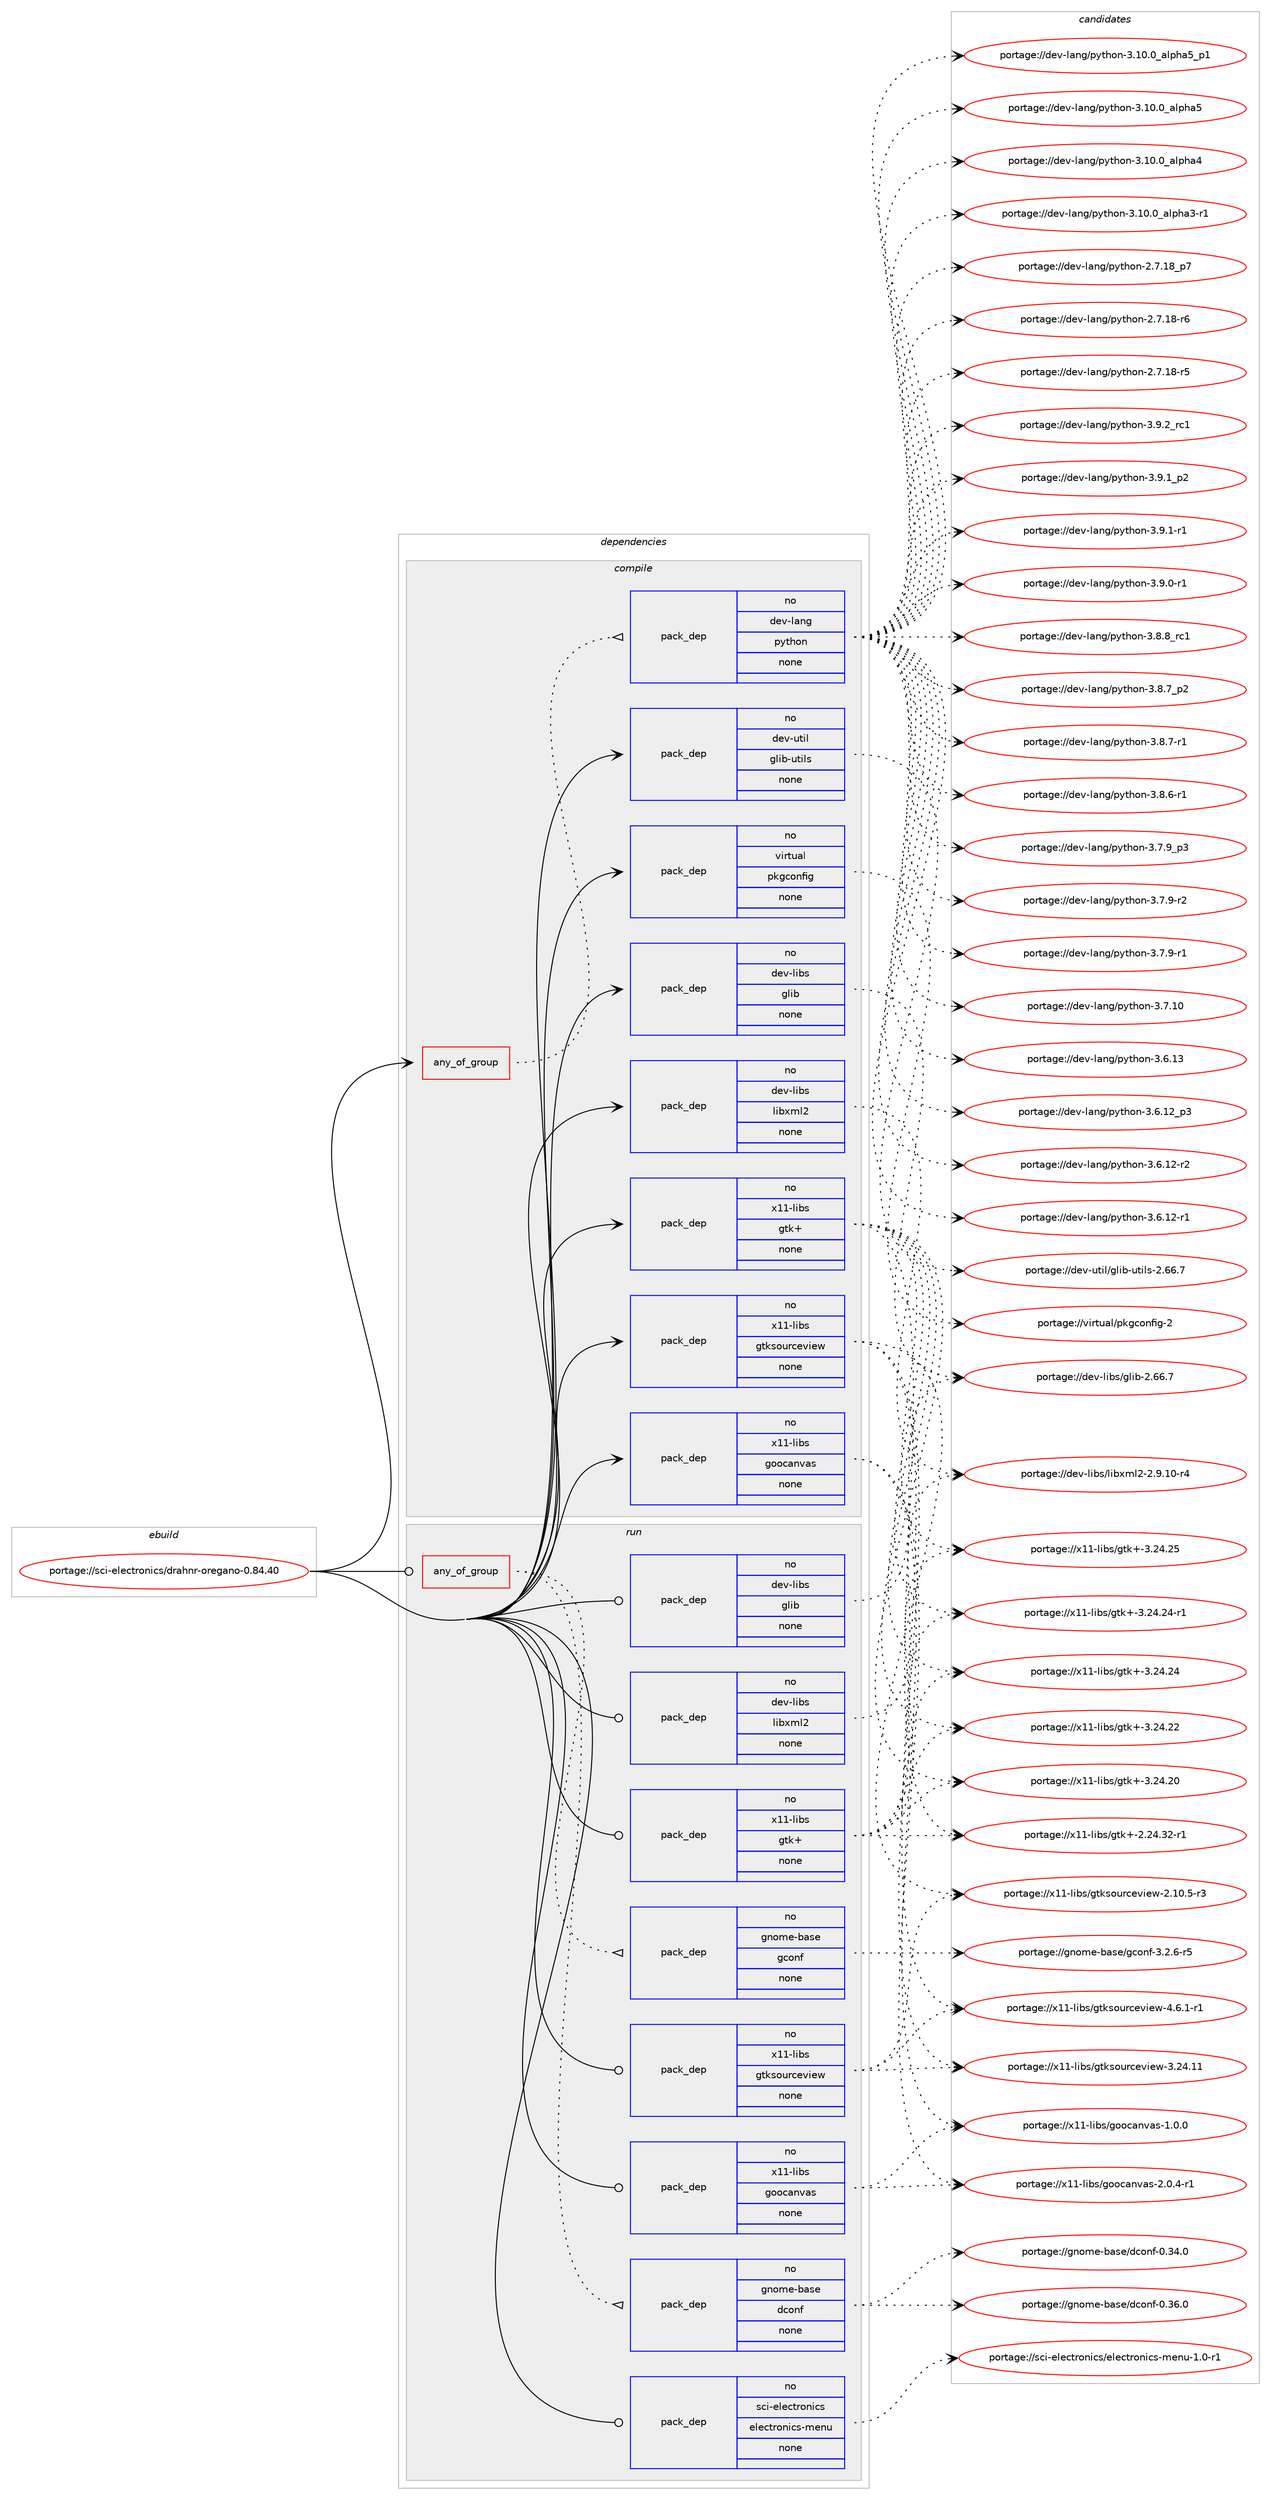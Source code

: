 digraph prolog {

# *************
# Graph options
# *************

newrank=true;
concentrate=true;
compound=true;
graph [rankdir=LR,fontname=Helvetica,fontsize=10,ranksep=1.5];#, ranksep=2.5, nodesep=0.2];
edge  [arrowhead=vee];
node  [fontname=Helvetica,fontsize=10];

# **********
# The ebuild
# **********

subgraph cluster_leftcol {
color=gray;
rank=same;
label=<<i>ebuild</i>>;
id [label="portage://sci-electronics/drahnr-oregano-0.84.40", color=red, width=4, href="../sci-electronics/drahnr-oregano-0.84.40.svg"];
}

# ****************
# The dependencies
# ****************

subgraph cluster_midcol {
color=gray;
label=<<i>dependencies</i>>;
subgraph cluster_compile {
fillcolor="#eeeeee";
style=filled;
label=<<i>compile</i>>;
subgraph any80 {
dependency10173 [label=<<TABLE BORDER="0" CELLBORDER="1" CELLSPACING="0" CELLPADDING="4"><TR><TD CELLPADDING="10">any_of_group</TD></TR></TABLE>>, shape=none, color=red];subgraph pack7315 {
dependency10174 [label=<<TABLE BORDER="0" CELLBORDER="1" CELLSPACING="0" CELLPADDING="4" WIDTH="220"><TR><TD ROWSPAN="6" CELLPADDING="30">pack_dep</TD></TR><TR><TD WIDTH="110">no</TD></TR><TR><TD>dev-lang</TD></TR><TR><TD>python</TD></TR><TR><TD>none</TD></TR><TR><TD></TD></TR></TABLE>>, shape=none, color=blue];
}
dependency10173:e -> dependency10174:w [weight=20,style="dotted",arrowhead="oinv"];
}
id:e -> dependency10173:w [weight=20,style="solid",arrowhead="vee"];
subgraph pack7316 {
dependency10175 [label=<<TABLE BORDER="0" CELLBORDER="1" CELLSPACING="0" CELLPADDING="4" WIDTH="220"><TR><TD ROWSPAN="6" CELLPADDING="30">pack_dep</TD></TR><TR><TD WIDTH="110">no</TD></TR><TR><TD>dev-libs</TD></TR><TR><TD>glib</TD></TR><TR><TD>none</TD></TR><TR><TD></TD></TR></TABLE>>, shape=none, color=blue];
}
id:e -> dependency10175:w [weight=20,style="solid",arrowhead="vee"];
subgraph pack7317 {
dependency10176 [label=<<TABLE BORDER="0" CELLBORDER="1" CELLSPACING="0" CELLPADDING="4" WIDTH="220"><TR><TD ROWSPAN="6" CELLPADDING="30">pack_dep</TD></TR><TR><TD WIDTH="110">no</TD></TR><TR><TD>dev-libs</TD></TR><TR><TD>libxml2</TD></TR><TR><TD>none</TD></TR><TR><TD></TD></TR></TABLE>>, shape=none, color=blue];
}
id:e -> dependency10176:w [weight=20,style="solid",arrowhead="vee"];
subgraph pack7318 {
dependency10177 [label=<<TABLE BORDER="0" CELLBORDER="1" CELLSPACING="0" CELLPADDING="4" WIDTH="220"><TR><TD ROWSPAN="6" CELLPADDING="30">pack_dep</TD></TR><TR><TD WIDTH="110">no</TD></TR><TR><TD>dev-util</TD></TR><TR><TD>glib-utils</TD></TR><TR><TD>none</TD></TR><TR><TD></TD></TR></TABLE>>, shape=none, color=blue];
}
id:e -> dependency10177:w [weight=20,style="solid",arrowhead="vee"];
subgraph pack7319 {
dependency10178 [label=<<TABLE BORDER="0" CELLBORDER="1" CELLSPACING="0" CELLPADDING="4" WIDTH="220"><TR><TD ROWSPAN="6" CELLPADDING="30">pack_dep</TD></TR><TR><TD WIDTH="110">no</TD></TR><TR><TD>virtual</TD></TR><TR><TD>pkgconfig</TD></TR><TR><TD>none</TD></TR><TR><TD></TD></TR></TABLE>>, shape=none, color=blue];
}
id:e -> dependency10178:w [weight=20,style="solid",arrowhead="vee"];
subgraph pack7320 {
dependency10179 [label=<<TABLE BORDER="0" CELLBORDER="1" CELLSPACING="0" CELLPADDING="4" WIDTH="220"><TR><TD ROWSPAN="6" CELLPADDING="30">pack_dep</TD></TR><TR><TD WIDTH="110">no</TD></TR><TR><TD>x11-libs</TD></TR><TR><TD>goocanvas</TD></TR><TR><TD>none</TD></TR><TR><TD></TD></TR></TABLE>>, shape=none, color=blue];
}
id:e -> dependency10179:w [weight=20,style="solid",arrowhead="vee"];
subgraph pack7321 {
dependency10180 [label=<<TABLE BORDER="0" CELLBORDER="1" CELLSPACING="0" CELLPADDING="4" WIDTH="220"><TR><TD ROWSPAN="6" CELLPADDING="30">pack_dep</TD></TR><TR><TD WIDTH="110">no</TD></TR><TR><TD>x11-libs</TD></TR><TR><TD>gtk+</TD></TR><TR><TD>none</TD></TR><TR><TD></TD></TR></TABLE>>, shape=none, color=blue];
}
id:e -> dependency10180:w [weight=20,style="solid",arrowhead="vee"];
subgraph pack7322 {
dependency10181 [label=<<TABLE BORDER="0" CELLBORDER="1" CELLSPACING="0" CELLPADDING="4" WIDTH="220"><TR><TD ROWSPAN="6" CELLPADDING="30">pack_dep</TD></TR><TR><TD WIDTH="110">no</TD></TR><TR><TD>x11-libs</TD></TR><TR><TD>gtksourceview</TD></TR><TR><TD>none</TD></TR><TR><TD></TD></TR></TABLE>>, shape=none, color=blue];
}
id:e -> dependency10181:w [weight=20,style="solid",arrowhead="vee"];
}
subgraph cluster_compileandrun {
fillcolor="#eeeeee";
style=filled;
label=<<i>compile and run</i>>;
}
subgraph cluster_run {
fillcolor="#eeeeee";
style=filled;
label=<<i>run</i>>;
subgraph any81 {
dependency10182 [label=<<TABLE BORDER="0" CELLBORDER="1" CELLSPACING="0" CELLPADDING="4"><TR><TD CELLPADDING="10">any_of_group</TD></TR></TABLE>>, shape=none, color=red];subgraph pack7323 {
dependency10183 [label=<<TABLE BORDER="0" CELLBORDER="1" CELLSPACING="0" CELLPADDING="4" WIDTH="220"><TR><TD ROWSPAN="6" CELLPADDING="30">pack_dep</TD></TR><TR><TD WIDTH="110">no</TD></TR><TR><TD>gnome-base</TD></TR><TR><TD>dconf</TD></TR><TR><TD>none</TD></TR><TR><TD></TD></TR></TABLE>>, shape=none, color=blue];
}
dependency10182:e -> dependency10183:w [weight=20,style="dotted",arrowhead="oinv"];
subgraph pack7324 {
dependency10184 [label=<<TABLE BORDER="0" CELLBORDER="1" CELLSPACING="0" CELLPADDING="4" WIDTH="220"><TR><TD ROWSPAN="6" CELLPADDING="30">pack_dep</TD></TR><TR><TD WIDTH="110">no</TD></TR><TR><TD>gnome-base</TD></TR><TR><TD>gconf</TD></TR><TR><TD>none</TD></TR><TR><TD></TD></TR></TABLE>>, shape=none, color=blue];
}
dependency10182:e -> dependency10184:w [weight=20,style="dotted",arrowhead="oinv"];
}
id:e -> dependency10182:w [weight=20,style="solid",arrowhead="odot"];
subgraph pack7325 {
dependency10185 [label=<<TABLE BORDER="0" CELLBORDER="1" CELLSPACING="0" CELLPADDING="4" WIDTH="220"><TR><TD ROWSPAN="6" CELLPADDING="30">pack_dep</TD></TR><TR><TD WIDTH="110">no</TD></TR><TR><TD>dev-libs</TD></TR><TR><TD>glib</TD></TR><TR><TD>none</TD></TR><TR><TD></TD></TR></TABLE>>, shape=none, color=blue];
}
id:e -> dependency10185:w [weight=20,style="solid",arrowhead="odot"];
subgraph pack7326 {
dependency10186 [label=<<TABLE BORDER="0" CELLBORDER="1" CELLSPACING="0" CELLPADDING="4" WIDTH="220"><TR><TD ROWSPAN="6" CELLPADDING="30">pack_dep</TD></TR><TR><TD WIDTH="110">no</TD></TR><TR><TD>dev-libs</TD></TR><TR><TD>libxml2</TD></TR><TR><TD>none</TD></TR><TR><TD></TD></TR></TABLE>>, shape=none, color=blue];
}
id:e -> dependency10186:w [weight=20,style="solid",arrowhead="odot"];
subgraph pack7327 {
dependency10187 [label=<<TABLE BORDER="0" CELLBORDER="1" CELLSPACING="0" CELLPADDING="4" WIDTH="220"><TR><TD ROWSPAN="6" CELLPADDING="30">pack_dep</TD></TR><TR><TD WIDTH="110">no</TD></TR><TR><TD>sci-electronics</TD></TR><TR><TD>electronics-menu</TD></TR><TR><TD>none</TD></TR><TR><TD></TD></TR></TABLE>>, shape=none, color=blue];
}
id:e -> dependency10187:w [weight=20,style="solid",arrowhead="odot"];
subgraph pack7328 {
dependency10188 [label=<<TABLE BORDER="0" CELLBORDER="1" CELLSPACING="0" CELLPADDING="4" WIDTH="220"><TR><TD ROWSPAN="6" CELLPADDING="30">pack_dep</TD></TR><TR><TD WIDTH="110">no</TD></TR><TR><TD>x11-libs</TD></TR><TR><TD>goocanvas</TD></TR><TR><TD>none</TD></TR><TR><TD></TD></TR></TABLE>>, shape=none, color=blue];
}
id:e -> dependency10188:w [weight=20,style="solid",arrowhead="odot"];
subgraph pack7329 {
dependency10189 [label=<<TABLE BORDER="0" CELLBORDER="1" CELLSPACING="0" CELLPADDING="4" WIDTH="220"><TR><TD ROWSPAN="6" CELLPADDING="30">pack_dep</TD></TR><TR><TD WIDTH="110">no</TD></TR><TR><TD>x11-libs</TD></TR><TR><TD>gtk+</TD></TR><TR><TD>none</TD></TR><TR><TD></TD></TR></TABLE>>, shape=none, color=blue];
}
id:e -> dependency10189:w [weight=20,style="solid",arrowhead="odot"];
subgraph pack7330 {
dependency10190 [label=<<TABLE BORDER="0" CELLBORDER="1" CELLSPACING="0" CELLPADDING="4" WIDTH="220"><TR><TD ROWSPAN="6" CELLPADDING="30">pack_dep</TD></TR><TR><TD WIDTH="110">no</TD></TR><TR><TD>x11-libs</TD></TR><TR><TD>gtksourceview</TD></TR><TR><TD>none</TD></TR><TR><TD></TD></TR></TABLE>>, shape=none, color=blue];
}
id:e -> dependency10190:w [weight=20,style="solid",arrowhead="odot"];
}
}

# **************
# The candidates
# **************

subgraph cluster_choices {
rank=same;
color=gray;
label=<<i>candidates</i>>;

subgraph choice7315 {
color=black;
nodesep=1;
choice100101118451089711010347112121116104111110455146574650951149949 [label="portage://dev-lang/python-3.9.2_rc1", color=red, width=4,href="../dev-lang/python-3.9.2_rc1.svg"];
choice1001011184510897110103471121211161041111104551465746499511250 [label="portage://dev-lang/python-3.9.1_p2", color=red, width=4,href="../dev-lang/python-3.9.1_p2.svg"];
choice1001011184510897110103471121211161041111104551465746494511449 [label="portage://dev-lang/python-3.9.1-r1", color=red, width=4,href="../dev-lang/python-3.9.1-r1.svg"];
choice1001011184510897110103471121211161041111104551465746484511449 [label="portage://dev-lang/python-3.9.0-r1", color=red, width=4,href="../dev-lang/python-3.9.0-r1.svg"];
choice100101118451089711010347112121116104111110455146564656951149949 [label="portage://dev-lang/python-3.8.8_rc1", color=red, width=4,href="../dev-lang/python-3.8.8_rc1.svg"];
choice1001011184510897110103471121211161041111104551465646559511250 [label="portage://dev-lang/python-3.8.7_p2", color=red, width=4,href="../dev-lang/python-3.8.7_p2.svg"];
choice1001011184510897110103471121211161041111104551465646554511449 [label="portage://dev-lang/python-3.8.7-r1", color=red, width=4,href="../dev-lang/python-3.8.7-r1.svg"];
choice1001011184510897110103471121211161041111104551465646544511449 [label="portage://dev-lang/python-3.8.6-r1", color=red, width=4,href="../dev-lang/python-3.8.6-r1.svg"];
choice1001011184510897110103471121211161041111104551465546579511251 [label="portage://dev-lang/python-3.7.9_p3", color=red, width=4,href="../dev-lang/python-3.7.9_p3.svg"];
choice1001011184510897110103471121211161041111104551465546574511450 [label="portage://dev-lang/python-3.7.9-r2", color=red, width=4,href="../dev-lang/python-3.7.9-r2.svg"];
choice1001011184510897110103471121211161041111104551465546574511449 [label="portage://dev-lang/python-3.7.9-r1", color=red, width=4,href="../dev-lang/python-3.7.9-r1.svg"];
choice10010111845108971101034711212111610411111045514655464948 [label="portage://dev-lang/python-3.7.10", color=red, width=4,href="../dev-lang/python-3.7.10.svg"];
choice10010111845108971101034711212111610411111045514654464951 [label="portage://dev-lang/python-3.6.13", color=red, width=4,href="../dev-lang/python-3.6.13.svg"];
choice100101118451089711010347112121116104111110455146544649509511251 [label="portage://dev-lang/python-3.6.12_p3", color=red, width=4,href="../dev-lang/python-3.6.12_p3.svg"];
choice100101118451089711010347112121116104111110455146544649504511450 [label="portage://dev-lang/python-3.6.12-r2", color=red, width=4,href="../dev-lang/python-3.6.12-r2.svg"];
choice100101118451089711010347112121116104111110455146544649504511449 [label="portage://dev-lang/python-3.6.12-r1", color=red, width=4,href="../dev-lang/python-3.6.12-r1.svg"];
choice10010111845108971101034711212111610411111045514649484648959710811210497539511249 [label="portage://dev-lang/python-3.10.0_alpha5_p1", color=red, width=4,href="../dev-lang/python-3.10.0_alpha5_p1.svg"];
choice1001011184510897110103471121211161041111104551464948464895971081121049753 [label="portage://dev-lang/python-3.10.0_alpha5", color=red, width=4,href="../dev-lang/python-3.10.0_alpha5.svg"];
choice1001011184510897110103471121211161041111104551464948464895971081121049752 [label="portage://dev-lang/python-3.10.0_alpha4", color=red, width=4,href="../dev-lang/python-3.10.0_alpha4.svg"];
choice10010111845108971101034711212111610411111045514649484648959710811210497514511449 [label="portage://dev-lang/python-3.10.0_alpha3-r1", color=red, width=4,href="../dev-lang/python-3.10.0_alpha3-r1.svg"];
choice100101118451089711010347112121116104111110455046554649569511255 [label="portage://dev-lang/python-2.7.18_p7", color=red, width=4,href="../dev-lang/python-2.7.18_p7.svg"];
choice100101118451089711010347112121116104111110455046554649564511454 [label="portage://dev-lang/python-2.7.18-r6", color=red, width=4,href="../dev-lang/python-2.7.18-r6.svg"];
choice100101118451089711010347112121116104111110455046554649564511453 [label="portage://dev-lang/python-2.7.18-r5", color=red, width=4,href="../dev-lang/python-2.7.18-r5.svg"];
dependency10174:e -> choice100101118451089711010347112121116104111110455146574650951149949:w [style=dotted,weight="100"];
dependency10174:e -> choice1001011184510897110103471121211161041111104551465746499511250:w [style=dotted,weight="100"];
dependency10174:e -> choice1001011184510897110103471121211161041111104551465746494511449:w [style=dotted,weight="100"];
dependency10174:e -> choice1001011184510897110103471121211161041111104551465746484511449:w [style=dotted,weight="100"];
dependency10174:e -> choice100101118451089711010347112121116104111110455146564656951149949:w [style=dotted,weight="100"];
dependency10174:e -> choice1001011184510897110103471121211161041111104551465646559511250:w [style=dotted,weight="100"];
dependency10174:e -> choice1001011184510897110103471121211161041111104551465646554511449:w [style=dotted,weight="100"];
dependency10174:e -> choice1001011184510897110103471121211161041111104551465646544511449:w [style=dotted,weight="100"];
dependency10174:e -> choice1001011184510897110103471121211161041111104551465546579511251:w [style=dotted,weight="100"];
dependency10174:e -> choice1001011184510897110103471121211161041111104551465546574511450:w [style=dotted,weight="100"];
dependency10174:e -> choice1001011184510897110103471121211161041111104551465546574511449:w [style=dotted,weight="100"];
dependency10174:e -> choice10010111845108971101034711212111610411111045514655464948:w [style=dotted,weight="100"];
dependency10174:e -> choice10010111845108971101034711212111610411111045514654464951:w [style=dotted,weight="100"];
dependency10174:e -> choice100101118451089711010347112121116104111110455146544649509511251:w [style=dotted,weight="100"];
dependency10174:e -> choice100101118451089711010347112121116104111110455146544649504511450:w [style=dotted,weight="100"];
dependency10174:e -> choice100101118451089711010347112121116104111110455146544649504511449:w [style=dotted,weight="100"];
dependency10174:e -> choice10010111845108971101034711212111610411111045514649484648959710811210497539511249:w [style=dotted,weight="100"];
dependency10174:e -> choice1001011184510897110103471121211161041111104551464948464895971081121049753:w [style=dotted,weight="100"];
dependency10174:e -> choice1001011184510897110103471121211161041111104551464948464895971081121049752:w [style=dotted,weight="100"];
dependency10174:e -> choice10010111845108971101034711212111610411111045514649484648959710811210497514511449:w [style=dotted,weight="100"];
dependency10174:e -> choice100101118451089711010347112121116104111110455046554649569511255:w [style=dotted,weight="100"];
dependency10174:e -> choice100101118451089711010347112121116104111110455046554649564511454:w [style=dotted,weight="100"];
dependency10174:e -> choice100101118451089711010347112121116104111110455046554649564511453:w [style=dotted,weight="100"];
}
subgraph choice7316 {
color=black;
nodesep=1;
choice1001011184510810598115471031081059845504654544655 [label="portage://dev-libs/glib-2.66.7", color=red, width=4,href="../dev-libs/glib-2.66.7.svg"];
dependency10175:e -> choice1001011184510810598115471031081059845504654544655:w [style=dotted,weight="100"];
}
subgraph choice7317 {
color=black;
nodesep=1;
choice1001011184510810598115471081059812010910850455046574649484511452 [label="portage://dev-libs/libxml2-2.9.10-r4", color=red, width=4,href="../dev-libs/libxml2-2.9.10-r4.svg"];
dependency10176:e -> choice1001011184510810598115471081059812010910850455046574649484511452:w [style=dotted,weight="100"];
}
subgraph choice7318 {
color=black;
nodesep=1;
choice1001011184511711610510847103108105984511711610510811545504654544655 [label="portage://dev-util/glib-utils-2.66.7", color=red, width=4,href="../dev-util/glib-utils-2.66.7.svg"];
dependency10177:e -> choice1001011184511711610510847103108105984511711610510811545504654544655:w [style=dotted,weight="100"];
}
subgraph choice7319 {
color=black;
nodesep=1;
choice1181051141161179710847112107103991111101021051034550 [label="portage://virtual/pkgconfig-2", color=red, width=4,href="../virtual/pkgconfig-2.svg"];
dependency10178:e -> choice1181051141161179710847112107103991111101021051034550:w [style=dotted,weight="100"];
}
subgraph choice7320 {
color=black;
nodesep=1;
choice12049494510810598115471031111119997110118971154550464846524511449 [label="portage://x11-libs/goocanvas-2.0.4-r1", color=red, width=4,href="../x11-libs/goocanvas-2.0.4-r1.svg"];
choice1204949451081059811547103111111999711011897115454946484648 [label="portage://x11-libs/goocanvas-1.0.0", color=red, width=4,href="../x11-libs/goocanvas-1.0.0.svg"];
dependency10179:e -> choice12049494510810598115471031111119997110118971154550464846524511449:w [style=dotted,weight="100"];
dependency10179:e -> choice1204949451081059811547103111111999711011897115454946484648:w [style=dotted,weight="100"];
}
subgraph choice7321 {
color=black;
nodesep=1;
choice1204949451081059811547103116107434551465052465053 [label="portage://x11-libs/gtk+-3.24.25", color=red, width=4,href="../x11-libs/gtk+-3.24.25.svg"];
choice12049494510810598115471031161074345514650524650524511449 [label="portage://x11-libs/gtk+-3.24.24-r1", color=red, width=4,href="../x11-libs/gtk+-3.24.24-r1.svg"];
choice1204949451081059811547103116107434551465052465052 [label="portage://x11-libs/gtk+-3.24.24", color=red, width=4,href="../x11-libs/gtk+-3.24.24.svg"];
choice1204949451081059811547103116107434551465052465050 [label="portage://x11-libs/gtk+-3.24.22", color=red, width=4,href="../x11-libs/gtk+-3.24.22.svg"];
choice1204949451081059811547103116107434551465052465048 [label="portage://x11-libs/gtk+-3.24.20", color=red, width=4,href="../x11-libs/gtk+-3.24.20.svg"];
choice12049494510810598115471031161074345504650524651504511449 [label="portage://x11-libs/gtk+-2.24.32-r1", color=red, width=4,href="../x11-libs/gtk+-2.24.32-r1.svg"];
dependency10180:e -> choice1204949451081059811547103116107434551465052465053:w [style=dotted,weight="100"];
dependency10180:e -> choice12049494510810598115471031161074345514650524650524511449:w [style=dotted,weight="100"];
dependency10180:e -> choice1204949451081059811547103116107434551465052465052:w [style=dotted,weight="100"];
dependency10180:e -> choice1204949451081059811547103116107434551465052465050:w [style=dotted,weight="100"];
dependency10180:e -> choice1204949451081059811547103116107434551465052465048:w [style=dotted,weight="100"];
dependency10180:e -> choice12049494510810598115471031161074345504650524651504511449:w [style=dotted,weight="100"];
}
subgraph choice7322 {
color=black;
nodesep=1;
choice1204949451081059811547103116107115111117114991011181051011194552465446494511449 [label="portage://x11-libs/gtksourceview-4.6.1-r1", color=red, width=4,href="../x11-libs/gtksourceview-4.6.1-r1.svg"];
choice1204949451081059811547103116107115111117114991011181051011194551465052464949 [label="portage://x11-libs/gtksourceview-3.24.11", color=red, width=4,href="../x11-libs/gtksourceview-3.24.11.svg"];
choice120494945108105981154710311610711511111711499101118105101119455046494846534511451 [label="portage://x11-libs/gtksourceview-2.10.5-r3", color=red, width=4,href="../x11-libs/gtksourceview-2.10.5-r3.svg"];
dependency10181:e -> choice1204949451081059811547103116107115111117114991011181051011194552465446494511449:w [style=dotted,weight="100"];
dependency10181:e -> choice1204949451081059811547103116107115111117114991011181051011194551465052464949:w [style=dotted,weight="100"];
dependency10181:e -> choice120494945108105981154710311610711511111711499101118105101119455046494846534511451:w [style=dotted,weight="100"];
}
subgraph choice7323 {
color=black;
nodesep=1;
choice103110111109101459897115101471009911111010245484651544648 [label="portage://gnome-base/dconf-0.36.0", color=red, width=4,href="../gnome-base/dconf-0.36.0.svg"];
choice103110111109101459897115101471009911111010245484651524648 [label="portage://gnome-base/dconf-0.34.0", color=red, width=4,href="../gnome-base/dconf-0.34.0.svg"];
dependency10183:e -> choice103110111109101459897115101471009911111010245484651544648:w [style=dotted,weight="100"];
dependency10183:e -> choice103110111109101459897115101471009911111010245484651524648:w [style=dotted,weight="100"];
}
subgraph choice7324 {
color=black;
nodesep=1;
choice10311011110910145989711510147103991111101024551465046544511453 [label="portage://gnome-base/gconf-3.2.6-r5", color=red, width=4,href="../gnome-base/gconf-3.2.6-r5.svg"];
dependency10184:e -> choice10311011110910145989711510147103991111101024551465046544511453:w [style=dotted,weight="100"];
}
subgraph choice7325 {
color=black;
nodesep=1;
choice1001011184510810598115471031081059845504654544655 [label="portage://dev-libs/glib-2.66.7", color=red, width=4,href="../dev-libs/glib-2.66.7.svg"];
dependency10185:e -> choice1001011184510810598115471031081059845504654544655:w [style=dotted,weight="100"];
}
subgraph choice7326 {
color=black;
nodesep=1;
choice1001011184510810598115471081059812010910850455046574649484511452 [label="portage://dev-libs/libxml2-2.9.10-r4", color=red, width=4,href="../dev-libs/libxml2-2.9.10-r4.svg"];
dependency10186:e -> choice1001011184510810598115471081059812010910850455046574649484511452:w [style=dotted,weight="100"];
}
subgraph choice7327 {
color=black;
nodesep=1;
choice1159910545101108101991161141111101059911547101108101991161141111101059911545109101110117454946484511449 [label="portage://sci-electronics/electronics-menu-1.0-r1", color=red, width=4,href="../sci-electronics/electronics-menu-1.0-r1.svg"];
dependency10187:e -> choice1159910545101108101991161141111101059911547101108101991161141111101059911545109101110117454946484511449:w [style=dotted,weight="100"];
}
subgraph choice7328 {
color=black;
nodesep=1;
choice12049494510810598115471031111119997110118971154550464846524511449 [label="portage://x11-libs/goocanvas-2.0.4-r1", color=red, width=4,href="../x11-libs/goocanvas-2.0.4-r1.svg"];
choice1204949451081059811547103111111999711011897115454946484648 [label="portage://x11-libs/goocanvas-1.0.0", color=red, width=4,href="../x11-libs/goocanvas-1.0.0.svg"];
dependency10188:e -> choice12049494510810598115471031111119997110118971154550464846524511449:w [style=dotted,weight="100"];
dependency10188:e -> choice1204949451081059811547103111111999711011897115454946484648:w [style=dotted,weight="100"];
}
subgraph choice7329 {
color=black;
nodesep=1;
choice1204949451081059811547103116107434551465052465053 [label="portage://x11-libs/gtk+-3.24.25", color=red, width=4,href="../x11-libs/gtk+-3.24.25.svg"];
choice12049494510810598115471031161074345514650524650524511449 [label="portage://x11-libs/gtk+-3.24.24-r1", color=red, width=4,href="../x11-libs/gtk+-3.24.24-r1.svg"];
choice1204949451081059811547103116107434551465052465052 [label="portage://x11-libs/gtk+-3.24.24", color=red, width=4,href="../x11-libs/gtk+-3.24.24.svg"];
choice1204949451081059811547103116107434551465052465050 [label="portage://x11-libs/gtk+-3.24.22", color=red, width=4,href="../x11-libs/gtk+-3.24.22.svg"];
choice1204949451081059811547103116107434551465052465048 [label="portage://x11-libs/gtk+-3.24.20", color=red, width=4,href="../x11-libs/gtk+-3.24.20.svg"];
choice12049494510810598115471031161074345504650524651504511449 [label="portage://x11-libs/gtk+-2.24.32-r1", color=red, width=4,href="../x11-libs/gtk+-2.24.32-r1.svg"];
dependency10189:e -> choice1204949451081059811547103116107434551465052465053:w [style=dotted,weight="100"];
dependency10189:e -> choice12049494510810598115471031161074345514650524650524511449:w [style=dotted,weight="100"];
dependency10189:e -> choice1204949451081059811547103116107434551465052465052:w [style=dotted,weight="100"];
dependency10189:e -> choice1204949451081059811547103116107434551465052465050:w [style=dotted,weight="100"];
dependency10189:e -> choice1204949451081059811547103116107434551465052465048:w [style=dotted,weight="100"];
dependency10189:e -> choice12049494510810598115471031161074345504650524651504511449:w [style=dotted,weight="100"];
}
subgraph choice7330 {
color=black;
nodesep=1;
choice1204949451081059811547103116107115111117114991011181051011194552465446494511449 [label="portage://x11-libs/gtksourceview-4.6.1-r1", color=red, width=4,href="../x11-libs/gtksourceview-4.6.1-r1.svg"];
choice1204949451081059811547103116107115111117114991011181051011194551465052464949 [label="portage://x11-libs/gtksourceview-3.24.11", color=red, width=4,href="../x11-libs/gtksourceview-3.24.11.svg"];
choice120494945108105981154710311610711511111711499101118105101119455046494846534511451 [label="portage://x11-libs/gtksourceview-2.10.5-r3", color=red, width=4,href="../x11-libs/gtksourceview-2.10.5-r3.svg"];
dependency10190:e -> choice1204949451081059811547103116107115111117114991011181051011194552465446494511449:w [style=dotted,weight="100"];
dependency10190:e -> choice1204949451081059811547103116107115111117114991011181051011194551465052464949:w [style=dotted,weight="100"];
dependency10190:e -> choice120494945108105981154710311610711511111711499101118105101119455046494846534511451:w [style=dotted,weight="100"];
}
}

}
